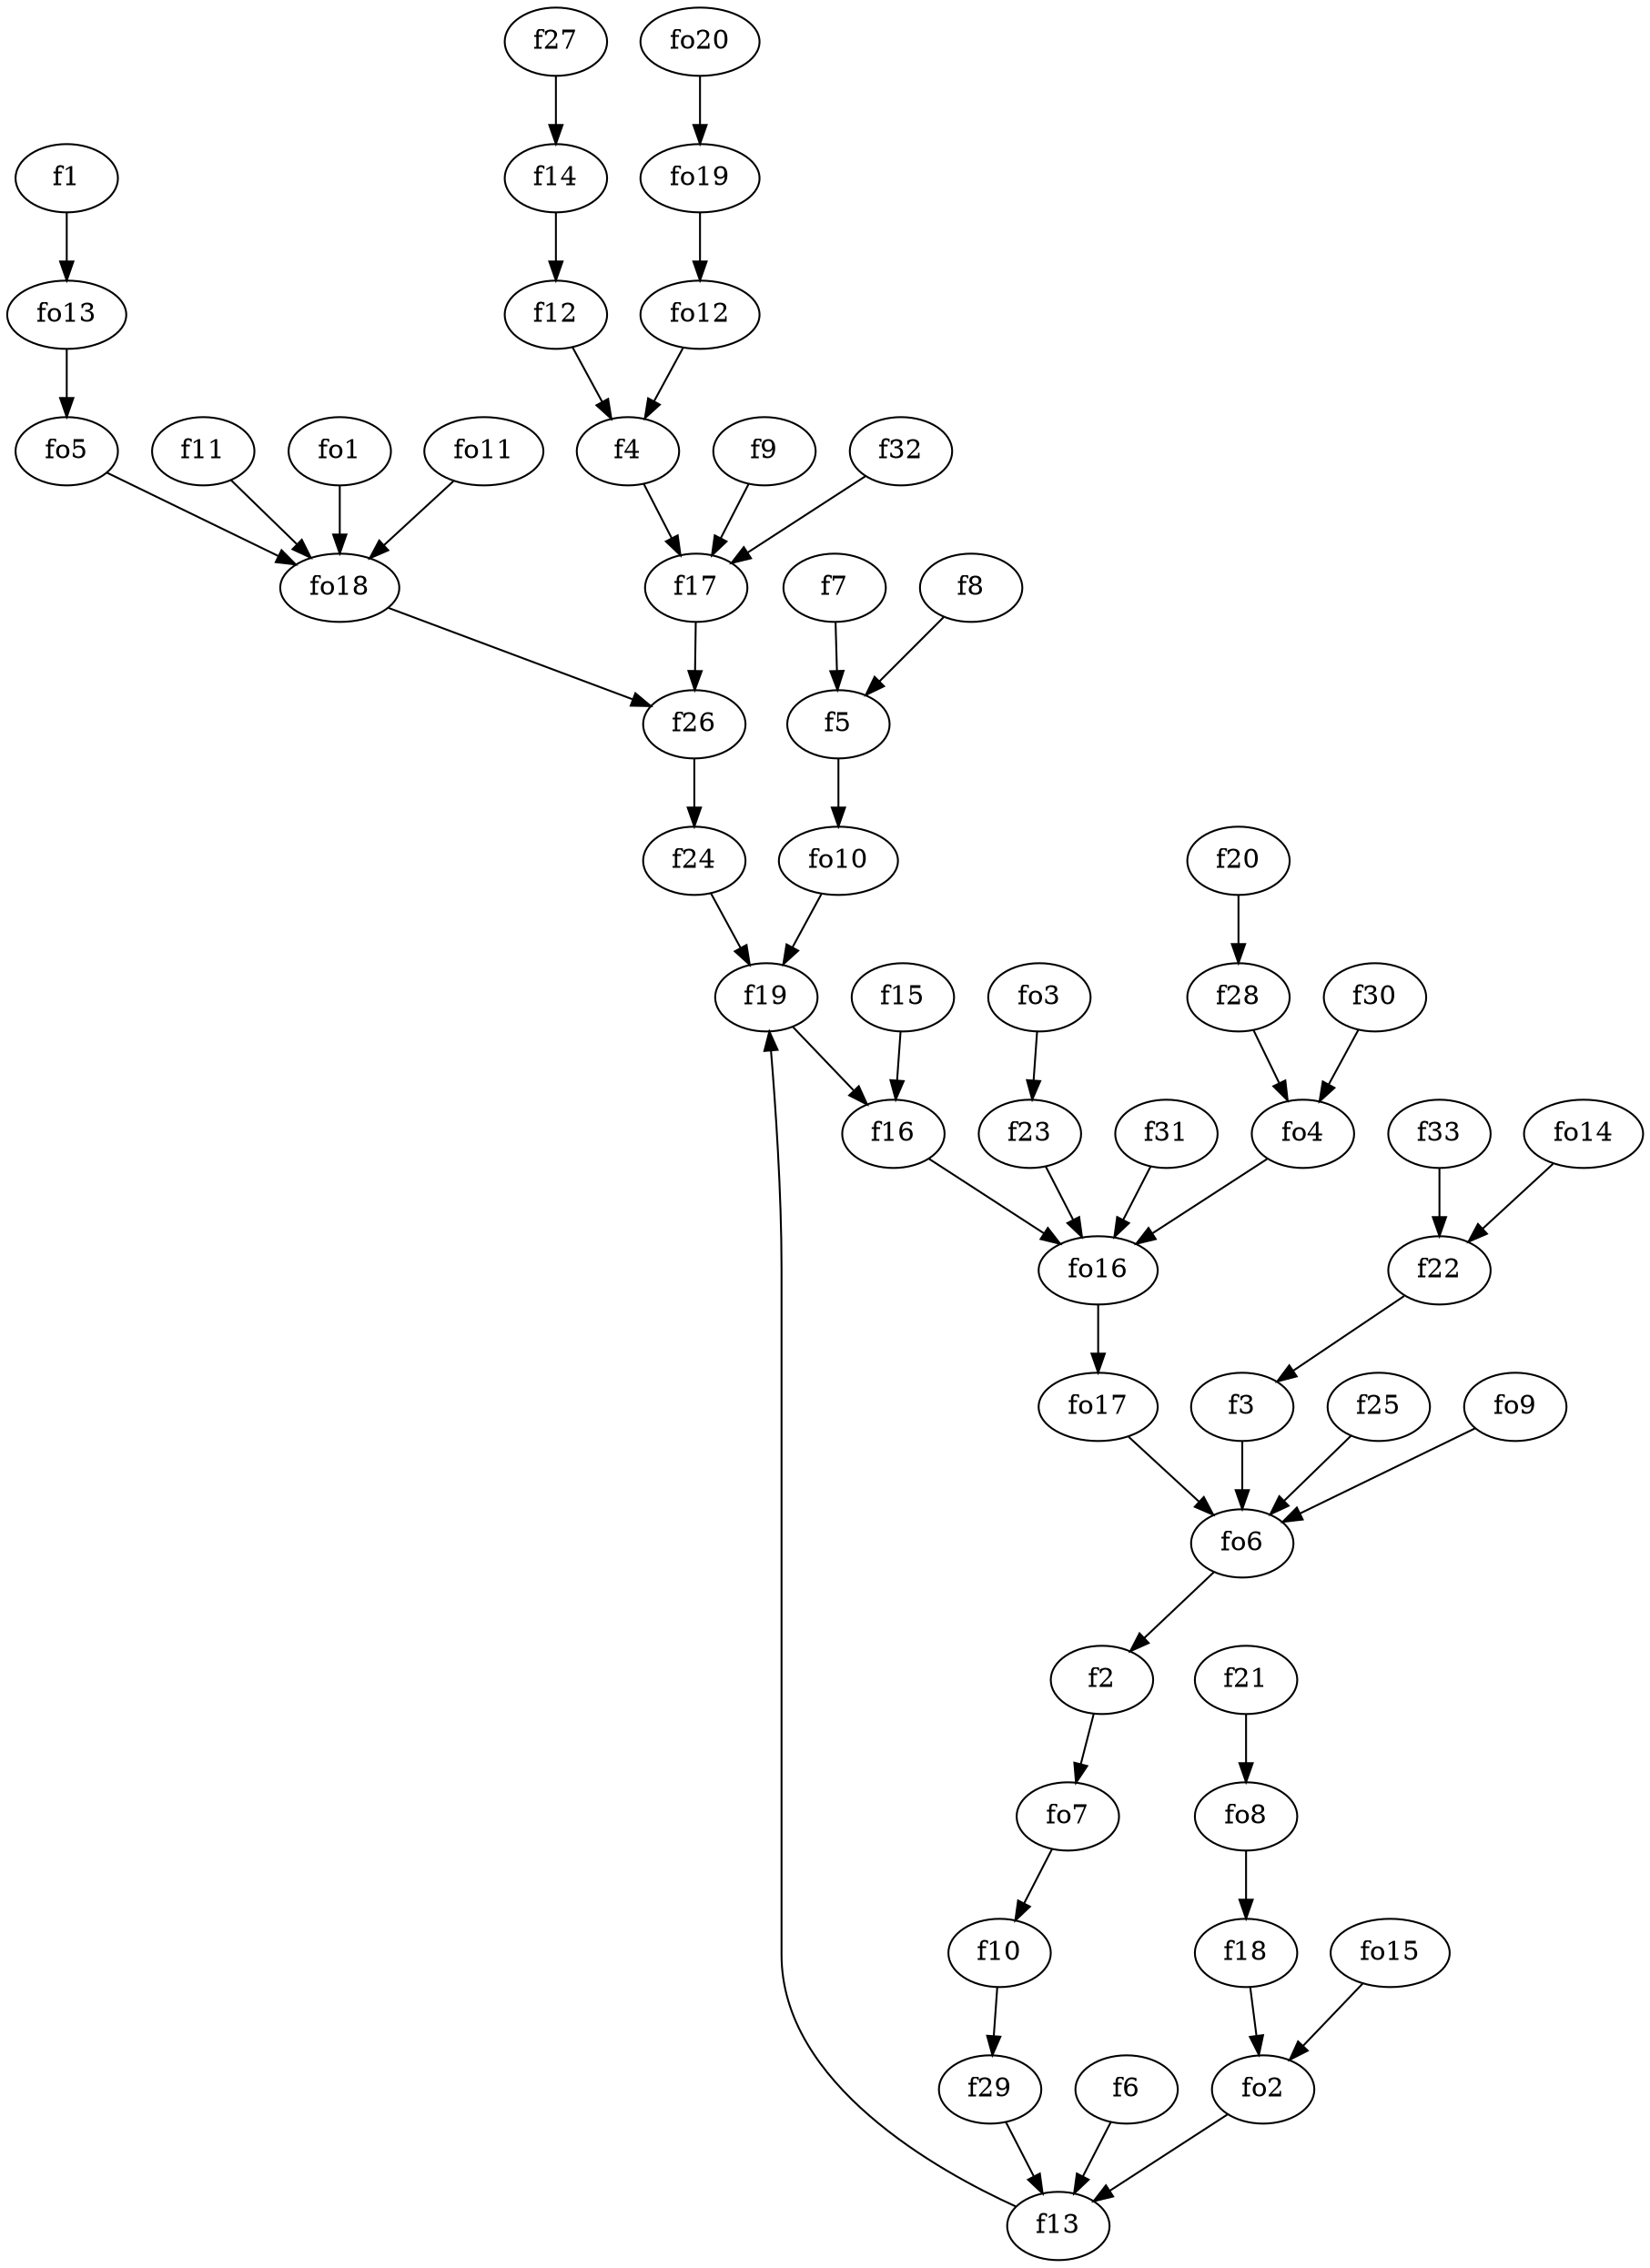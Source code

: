 strict digraph  {
f1;
f2;
f3;
f4;
f5;
f6;
f7;
f8;
f9;
f10;
f11;
f12;
f13;
f14;
f15;
f16;
f17;
f18;
f19;
f20;
f21;
f22;
f23;
f24;
f25;
f26;
f27;
f28;
f29;
f30;
f31;
f32;
f33;
fo1;
fo2;
fo3;
fo4;
fo5;
fo6;
fo7;
fo8;
fo9;
fo10;
fo11;
fo12;
fo13;
fo14;
fo15;
fo16;
fo17;
fo18;
fo19;
fo20;
f1 -> fo13  [weight=2];
f2 -> fo7  [weight=2];
f3 -> fo6  [weight=2];
f4 -> f17  [weight=2];
f5 -> fo10  [weight=2];
f6 -> f13  [weight=2];
f7 -> f5  [weight=2];
f8 -> f5  [weight=2];
f9 -> f17  [weight=2];
f10 -> f29  [weight=2];
f11 -> fo18  [weight=2];
f12 -> f4  [weight=2];
f13 -> f19  [weight=2];
f14 -> f12  [weight=2];
f15 -> f16  [weight=2];
f16 -> fo16  [weight=2];
f17 -> f26  [weight=2];
f18 -> fo2  [weight=2];
f19 -> f16  [weight=2];
f20 -> f28  [weight=2];
f21 -> fo8  [weight=2];
f22 -> f3  [weight=2];
f23 -> fo16  [weight=2];
f24 -> f19  [weight=2];
f25 -> fo6  [weight=2];
f26 -> f24  [weight=2];
f27 -> f14  [weight=2];
f28 -> fo4  [weight=2];
f29 -> f13  [weight=2];
f30 -> fo4  [weight=2];
f31 -> fo16  [weight=2];
f32 -> f17  [weight=2];
f33 -> f22  [weight=2];
fo1 -> fo18  [weight=2];
fo2 -> f13  [weight=2];
fo3 -> f23  [weight=2];
fo4 -> fo16  [weight=2];
fo5 -> fo18  [weight=2];
fo6 -> f2  [weight=2];
fo7 -> f10  [weight=2];
fo8 -> f18  [weight=2];
fo9 -> fo6  [weight=2];
fo10 -> f19  [weight=2];
fo11 -> fo18  [weight=2];
fo12 -> f4  [weight=2];
fo13 -> fo5  [weight=2];
fo14 -> f22  [weight=2];
fo15 -> fo2  [weight=2];
fo16 -> fo17  [weight=2];
fo17 -> fo6  [weight=2];
fo18 -> f26  [weight=2];
fo19 -> fo12  [weight=2];
fo20 -> fo19  [weight=2];
}
